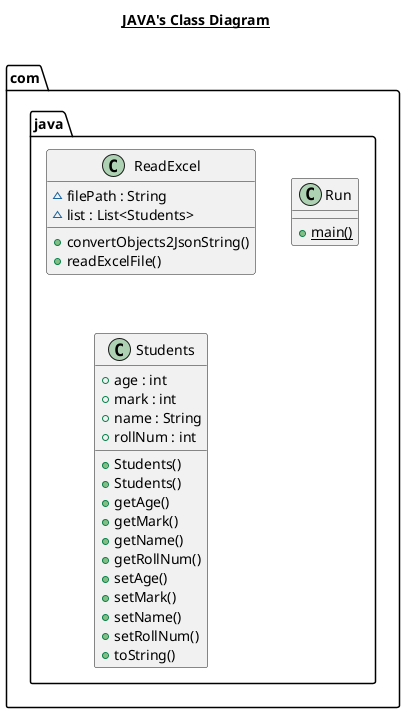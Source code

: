 @startuml
title __JAVA's Class Diagram__\n

  namespace com.java {
    class com.java.ReadExcel {
        ~ filePath : String
        ~ list : List<Students>
        + convertObjects2JsonString()
        + readExcelFile()
    }
  }


  namespace com.java {
    class com.java.Run {
        {static} + main()
    }
  }


  namespace com.java {
    class com.java.Students {
        + age : int
        + mark : int
        + name : String
        + rollNum : int
        + Students()
        + Students()
        + getAge()
        + getMark()
        + getName()
        + getRollNum()
        + setAge()
        + setMark()
        + setName()
        + setRollNum()
        + toString()
    }
  }


@enduml